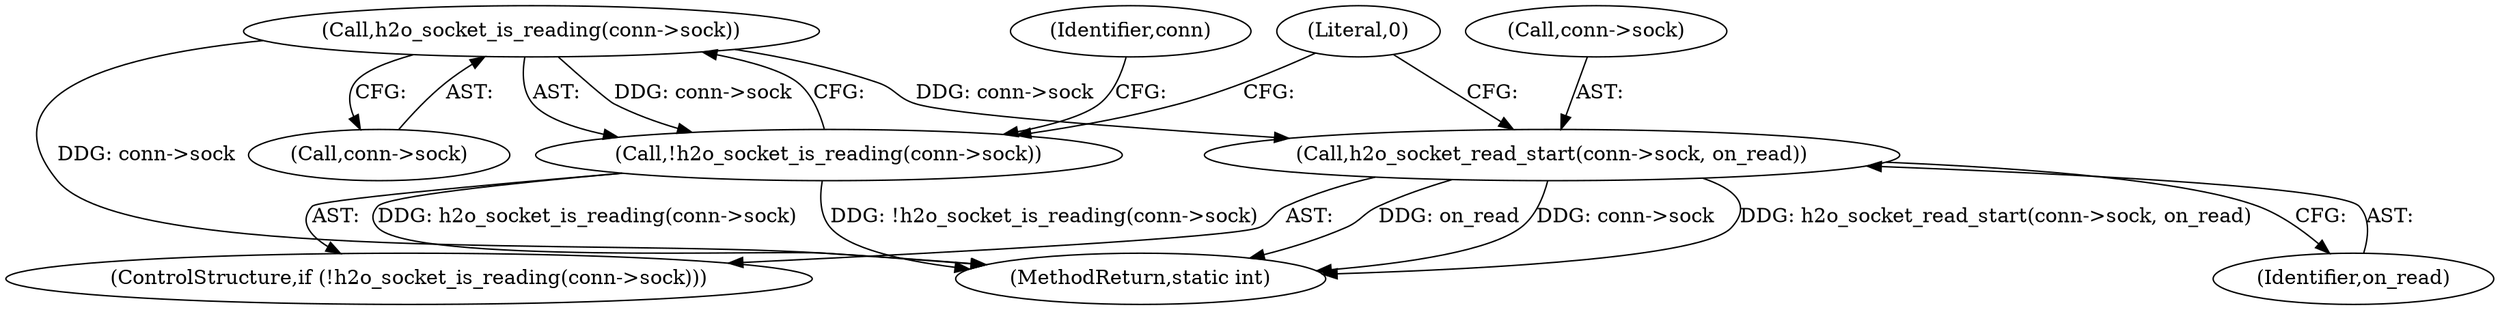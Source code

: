 digraph "0_h2o_1c0808d580da09fdec5a9a74ff09e103ea058dd4_1@API" {
"1000244" [label="(Call,h2o_socket_is_reading(conn->sock))"];
"1000243" [label="(Call,!h2o_socket_is_reading(conn->sock))"];
"1000248" [label="(Call,h2o_socket_read_start(conn->sock, on_read))"];
"1000245" [label="(Call,conn->sock)"];
"1000249" [label="(Call,conn->sock)"];
"1000242" [label="(ControlStructure,if (!h2o_socket_is_reading(conn->sock)))"];
"1000248" [label="(Call,h2o_socket_read_start(conn->sock, on_read))"];
"1000250" [label="(Identifier,conn)"];
"1000243" [label="(Call,!h2o_socket_is_reading(conn->sock))"];
"1000267" [label="(MethodReturn,static int)"];
"1000244" [label="(Call,h2o_socket_is_reading(conn->sock))"];
"1000252" [label="(Identifier,on_read)"];
"1000254" [label="(Literal,0)"];
"1000244" -> "1000243"  [label="AST: "];
"1000244" -> "1000245"  [label="CFG: "];
"1000245" -> "1000244"  [label="AST: "];
"1000243" -> "1000244"  [label="CFG: "];
"1000244" -> "1000267"  [label="DDG: conn->sock"];
"1000244" -> "1000243"  [label="DDG: conn->sock"];
"1000244" -> "1000248"  [label="DDG: conn->sock"];
"1000243" -> "1000242"  [label="AST: "];
"1000250" -> "1000243"  [label="CFG: "];
"1000254" -> "1000243"  [label="CFG: "];
"1000243" -> "1000267"  [label="DDG: h2o_socket_is_reading(conn->sock)"];
"1000243" -> "1000267"  [label="DDG: !h2o_socket_is_reading(conn->sock)"];
"1000248" -> "1000242"  [label="AST: "];
"1000248" -> "1000252"  [label="CFG: "];
"1000249" -> "1000248"  [label="AST: "];
"1000252" -> "1000248"  [label="AST: "];
"1000254" -> "1000248"  [label="CFG: "];
"1000248" -> "1000267"  [label="DDG: h2o_socket_read_start(conn->sock, on_read)"];
"1000248" -> "1000267"  [label="DDG: on_read"];
"1000248" -> "1000267"  [label="DDG: conn->sock"];
}
